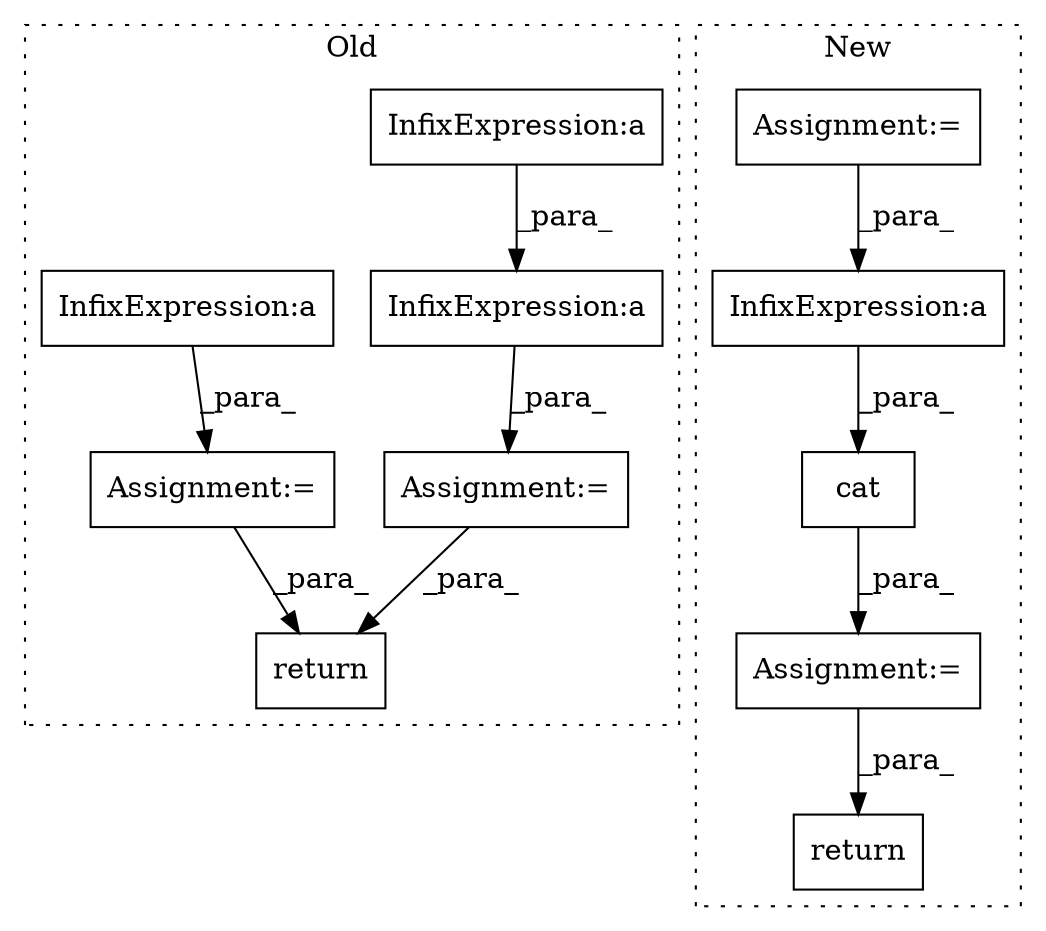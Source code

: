 digraph G {
subgraph cluster0 {
1 [label="return" a="41" s="13162" l="7" shape="box"];
4 [label="Assignment:=" a="7" s="12834" l="1" shape="box"];
7 [label="Assignment:=" a="7" s="13005" l="1" shape="box"];
8 [label="InfixExpression:a" a="27" s="13048" l="3" shape="box"];
9 [label="InfixExpression:a" a="27" s="13062" l="8" shape="box"];
10 [label="InfixExpression:a" a="27" s="12874" l="3" shape="box"];
label = "Old";
style="dotted";
}
subgraph cluster1 {
2 [label="cat" a="32" s="16194,16297" l="4,1" shape="box"];
3 [label="return" a="41" s="16364" l="7" shape="box"];
5 [label="Assignment:=" a="7" s="16004" l="1" shape="box"];
6 [label="Assignment:=" a="7" s="16187" l="1" shape="box"];
11 [label="InfixExpression:a" a="27" s="16242" l="3" shape="box"];
label = "New";
style="dotted";
}
2 -> 6 [label="_para_"];
4 -> 1 [label="_para_"];
5 -> 11 [label="_para_"];
6 -> 3 [label="_para_"];
7 -> 1 [label="_para_"];
8 -> 9 [label="_para_"];
9 -> 7 [label="_para_"];
10 -> 4 [label="_para_"];
11 -> 2 [label="_para_"];
}
